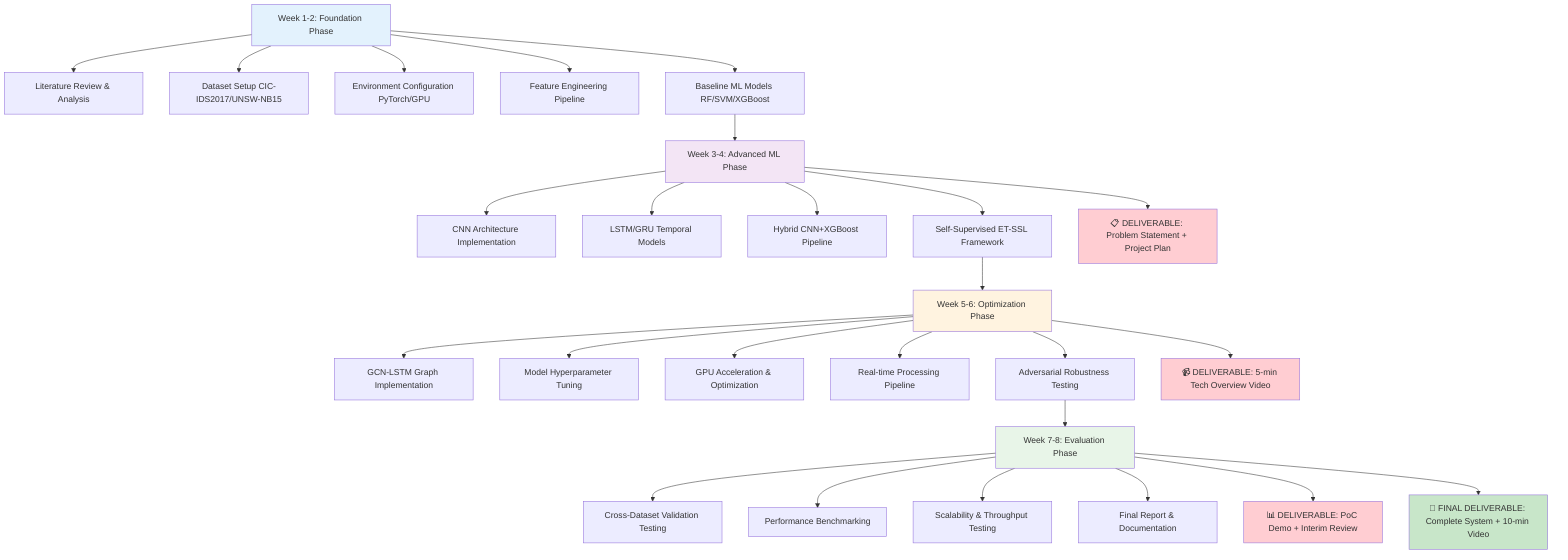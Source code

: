 flowchart TD
    A[Week 1-2: Foundation Phase] --> A1[Literature Review & Analysis]
    A --> A2[Dataset Setup CIC-IDS2017/UNSW-NB15]
    A --> A3[Environment Configuration PyTorch/GPU]
    A --> A4[Feature Engineering Pipeline]
    A --> A5[Baseline ML Models RF/SVM/XGBoost]
    
    A5 --> B[Week 3-4: Advanced ML Phase]
    B --> B1[CNN Architecture Implementation]
    B --> B2[LSTM/GRU Temporal Models]
    B --> B3[Hybrid CNN+XGBoost Pipeline]
    B --> B4[Self-Supervised ET-SSL Framework]
    B --> D1[📋 DELIVERABLE: Problem Statement + Project Plan]
    
    B4 --> C[Week 5-6: Optimization Phase]
    C --> C1[GCN-LSTM Graph Implementation]
    C --> C2[Model Hyperparameter Tuning]
    C --> C3[GPU Acceleration & Optimization]
    C --> C4[Real-time Processing Pipeline]
    C --> C5[Adversarial Robustness Testing]
    C --> D2[📹 DELIVERABLE: 5-min Tech Overview Video]
    
    C5 --> D[Week 7-8: Evaluation Phase]
    D --> D3[Cross-Dataset Validation Testing]
    D --> D4[Performance Benchmarking]
    D --> D5[Scalability & Throughput Testing]
    D --> D6[Final Report & Documentation]
    D --> D7[📊 DELIVERABLE: PoC Demo + Interim Review]
    D --> D8[🎯 FINAL DELIVERABLE: Complete System + 10-min Video]
    
    style A fill:#e3f2fd
    style B fill:#f3e5f5
    style C fill:#fff3e0
    style D fill:#e8f5e8
    style D1 fill:#ffcdd2
    style D2 fill:#ffcdd2
    style D7 fill:#ffcdd2
    style D8 fill:#c8e6c9
